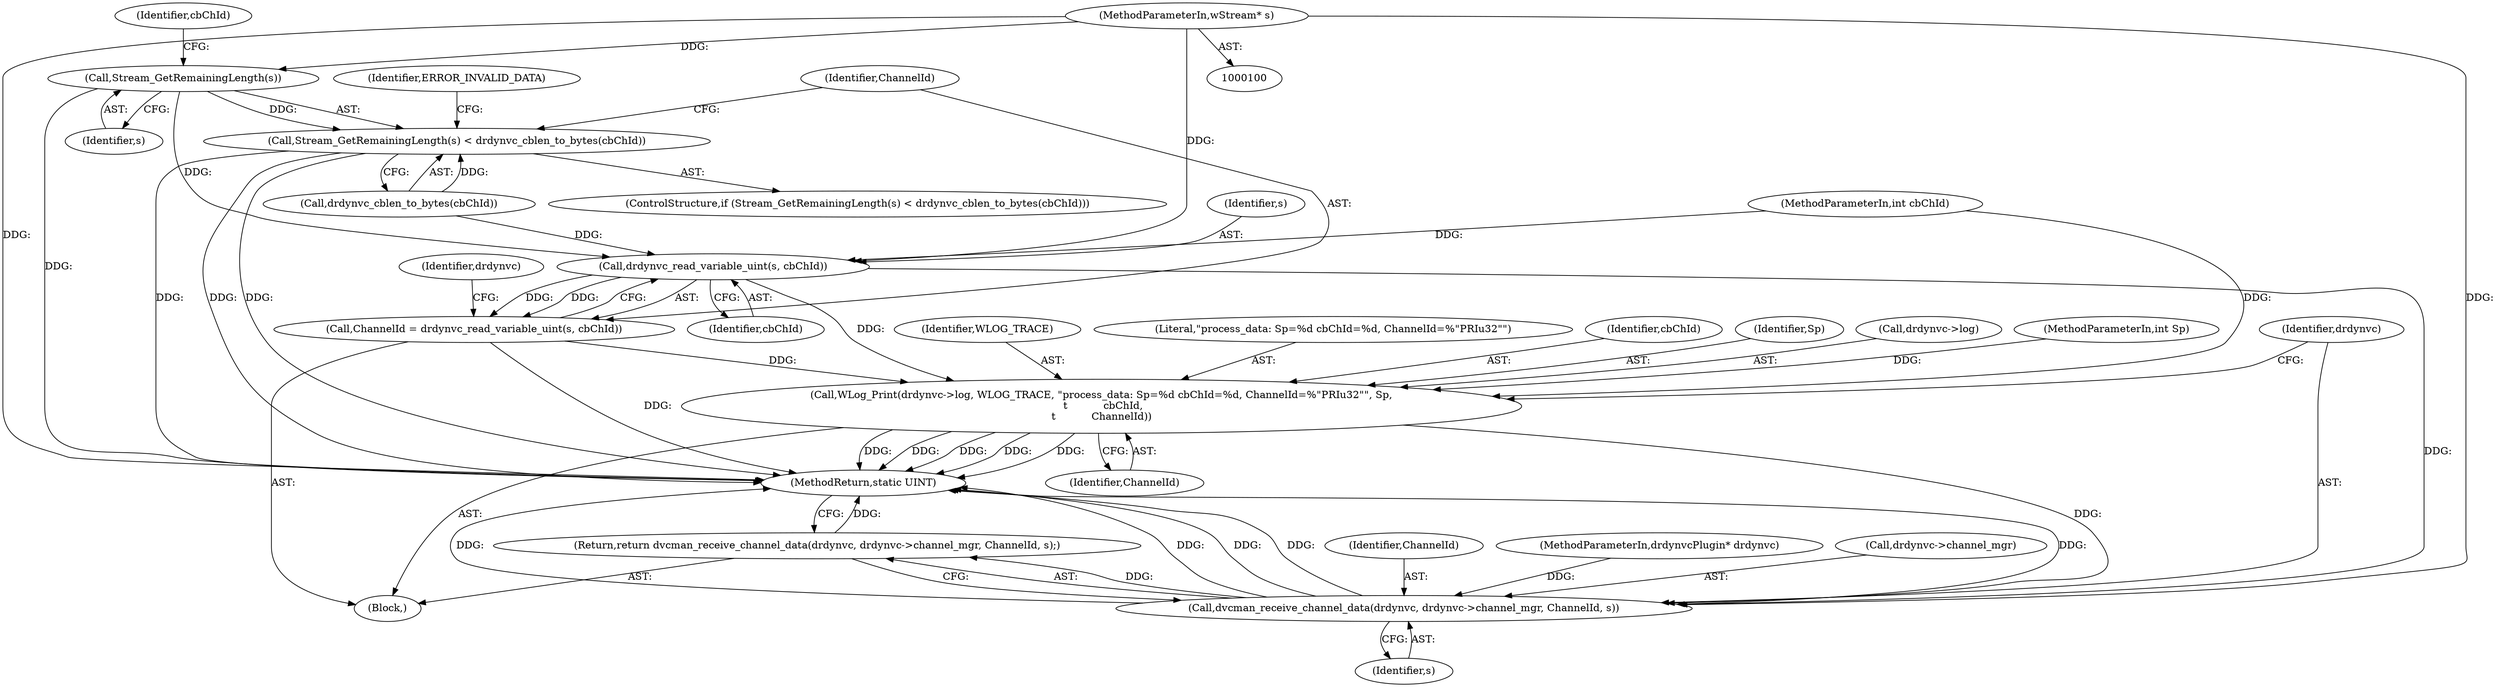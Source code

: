 digraph "0_FreeRDP_baee520e3dd9be6511c45a14c5f5e77784de1471_3@API" {
"1000109" [label="(Call,Stream_GetRemainingLength(s))"];
"1000104" [label="(MethodParameterIn,wStream* s)"];
"1000108" [label="(Call,Stream_GetRemainingLength(s) < drdynvc_cblen_to_bytes(cbChId))"];
"1000117" [label="(Call,drdynvc_read_variable_uint(s, cbChId))"];
"1000115" [label="(Call,ChannelId = drdynvc_read_variable_uint(s, cbChId))"];
"1000120" [label="(Call,WLog_Print(drdynvc->log, WLOG_TRACE, \"process_data: Sp=%d cbChId=%d, ChannelId=%\"PRIu32\"\", Sp,\n \t           cbChId,\n\t           ChannelId))"];
"1000130" [label="(Call,dvcman_receive_channel_data(drdynvc, drdynvc->channel_mgr, ChannelId, s))"];
"1000129" [label="(Return,return dvcman_receive_channel_data(drdynvc, drdynvc->channel_mgr, ChannelId, s);)"];
"1000116" [label="(Identifier,ChannelId)"];
"1000124" [label="(Identifier,WLOG_TRACE)"];
"1000114" [label="(Identifier,ERROR_INVALID_DATA)"];
"1000137" [label="(MethodReturn,static UINT)"];
"1000128" [label="(Identifier,ChannelId)"];
"1000118" [label="(Identifier,s)"];
"1000125" [label="(Literal,\"process_data: Sp=%d cbChId=%d, ChannelId=%\"PRIu32\"\")"];
"1000115" [label="(Call,ChannelId = drdynvc_read_variable_uint(s, cbChId))"];
"1000119" [label="(Identifier,cbChId)"];
"1000120" [label="(Call,WLog_Print(drdynvc->log, WLOG_TRACE, \"process_data: Sp=%d cbChId=%d, ChannelId=%\"PRIu32\"\", Sp,\n \t           cbChId,\n\t           ChannelId))"];
"1000110" [label="(Identifier,s)"];
"1000105" [label="(Block,)"];
"1000129" [label="(Return,return dvcman_receive_channel_data(drdynvc, drdynvc->channel_mgr, ChannelId, s);)"];
"1000108" [label="(Call,Stream_GetRemainingLength(s) < drdynvc_cblen_to_bytes(cbChId))"];
"1000127" [label="(Identifier,cbChId)"];
"1000126" [label="(Identifier,Sp)"];
"1000130" [label="(Call,dvcman_receive_channel_data(drdynvc, drdynvc->channel_mgr, ChannelId, s))"];
"1000117" [label="(Call,drdynvc_read_variable_uint(s, cbChId))"];
"1000107" [label="(ControlStructure,if (Stream_GetRemainingLength(s) < drdynvc_cblen_to_bytes(cbChId)))"];
"1000135" [label="(Identifier,ChannelId)"];
"1000103" [label="(MethodParameterIn,int cbChId)"];
"1000121" [label="(Call,drdynvc->log)"];
"1000112" [label="(Identifier,cbChId)"];
"1000111" [label="(Call,drdynvc_cblen_to_bytes(cbChId))"];
"1000101" [label="(MethodParameterIn,drdynvcPlugin* drdynvc)"];
"1000102" [label="(MethodParameterIn,int Sp)"];
"1000109" [label="(Call,Stream_GetRemainingLength(s))"];
"1000132" [label="(Call,drdynvc->channel_mgr)"];
"1000122" [label="(Identifier,drdynvc)"];
"1000131" [label="(Identifier,drdynvc)"];
"1000104" [label="(MethodParameterIn,wStream* s)"];
"1000136" [label="(Identifier,s)"];
"1000109" -> "1000108"  [label="AST: "];
"1000109" -> "1000110"  [label="CFG: "];
"1000110" -> "1000109"  [label="AST: "];
"1000112" -> "1000109"  [label="CFG: "];
"1000109" -> "1000137"  [label="DDG: "];
"1000109" -> "1000108"  [label="DDG: "];
"1000104" -> "1000109"  [label="DDG: "];
"1000109" -> "1000117"  [label="DDG: "];
"1000104" -> "1000100"  [label="AST: "];
"1000104" -> "1000137"  [label="DDG: "];
"1000104" -> "1000117"  [label="DDG: "];
"1000104" -> "1000130"  [label="DDG: "];
"1000108" -> "1000107"  [label="AST: "];
"1000108" -> "1000111"  [label="CFG: "];
"1000111" -> "1000108"  [label="AST: "];
"1000114" -> "1000108"  [label="CFG: "];
"1000116" -> "1000108"  [label="CFG: "];
"1000108" -> "1000137"  [label="DDG: "];
"1000108" -> "1000137"  [label="DDG: "];
"1000108" -> "1000137"  [label="DDG: "];
"1000111" -> "1000108"  [label="DDG: "];
"1000117" -> "1000115"  [label="AST: "];
"1000117" -> "1000119"  [label="CFG: "];
"1000118" -> "1000117"  [label="AST: "];
"1000119" -> "1000117"  [label="AST: "];
"1000115" -> "1000117"  [label="CFG: "];
"1000117" -> "1000115"  [label="DDG: "];
"1000117" -> "1000115"  [label="DDG: "];
"1000111" -> "1000117"  [label="DDG: "];
"1000103" -> "1000117"  [label="DDG: "];
"1000117" -> "1000120"  [label="DDG: "];
"1000117" -> "1000130"  [label="DDG: "];
"1000115" -> "1000105"  [label="AST: "];
"1000116" -> "1000115"  [label="AST: "];
"1000122" -> "1000115"  [label="CFG: "];
"1000115" -> "1000137"  [label="DDG: "];
"1000115" -> "1000120"  [label="DDG: "];
"1000120" -> "1000105"  [label="AST: "];
"1000120" -> "1000128"  [label="CFG: "];
"1000121" -> "1000120"  [label="AST: "];
"1000124" -> "1000120"  [label="AST: "];
"1000125" -> "1000120"  [label="AST: "];
"1000126" -> "1000120"  [label="AST: "];
"1000127" -> "1000120"  [label="AST: "];
"1000128" -> "1000120"  [label="AST: "];
"1000131" -> "1000120"  [label="CFG: "];
"1000120" -> "1000137"  [label="DDG: "];
"1000120" -> "1000137"  [label="DDG: "];
"1000120" -> "1000137"  [label="DDG: "];
"1000120" -> "1000137"  [label="DDG: "];
"1000120" -> "1000137"  [label="DDG: "];
"1000102" -> "1000120"  [label="DDG: "];
"1000103" -> "1000120"  [label="DDG: "];
"1000120" -> "1000130"  [label="DDG: "];
"1000130" -> "1000129"  [label="AST: "];
"1000130" -> "1000136"  [label="CFG: "];
"1000131" -> "1000130"  [label="AST: "];
"1000132" -> "1000130"  [label="AST: "];
"1000135" -> "1000130"  [label="AST: "];
"1000136" -> "1000130"  [label="AST: "];
"1000129" -> "1000130"  [label="CFG: "];
"1000130" -> "1000137"  [label="DDG: "];
"1000130" -> "1000137"  [label="DDG: "];
"1000130" -> "1000137"  [label="DDG: "];
"1000130" -> "1000137"  [label="DDG: "];
"1000130" -> "1000137"  [label="DDG: "];
"1000130" -> "1000129"  [label="DDG: "];
"1000101" -> "1000130"  [label="DDG: "];
"1000129" -> "1000105"  [label="AST: "];
"1000137" -> "1000129"  [label="CFG: "];
"1000129" -> "1000137"  [label="DDG: "];
}
